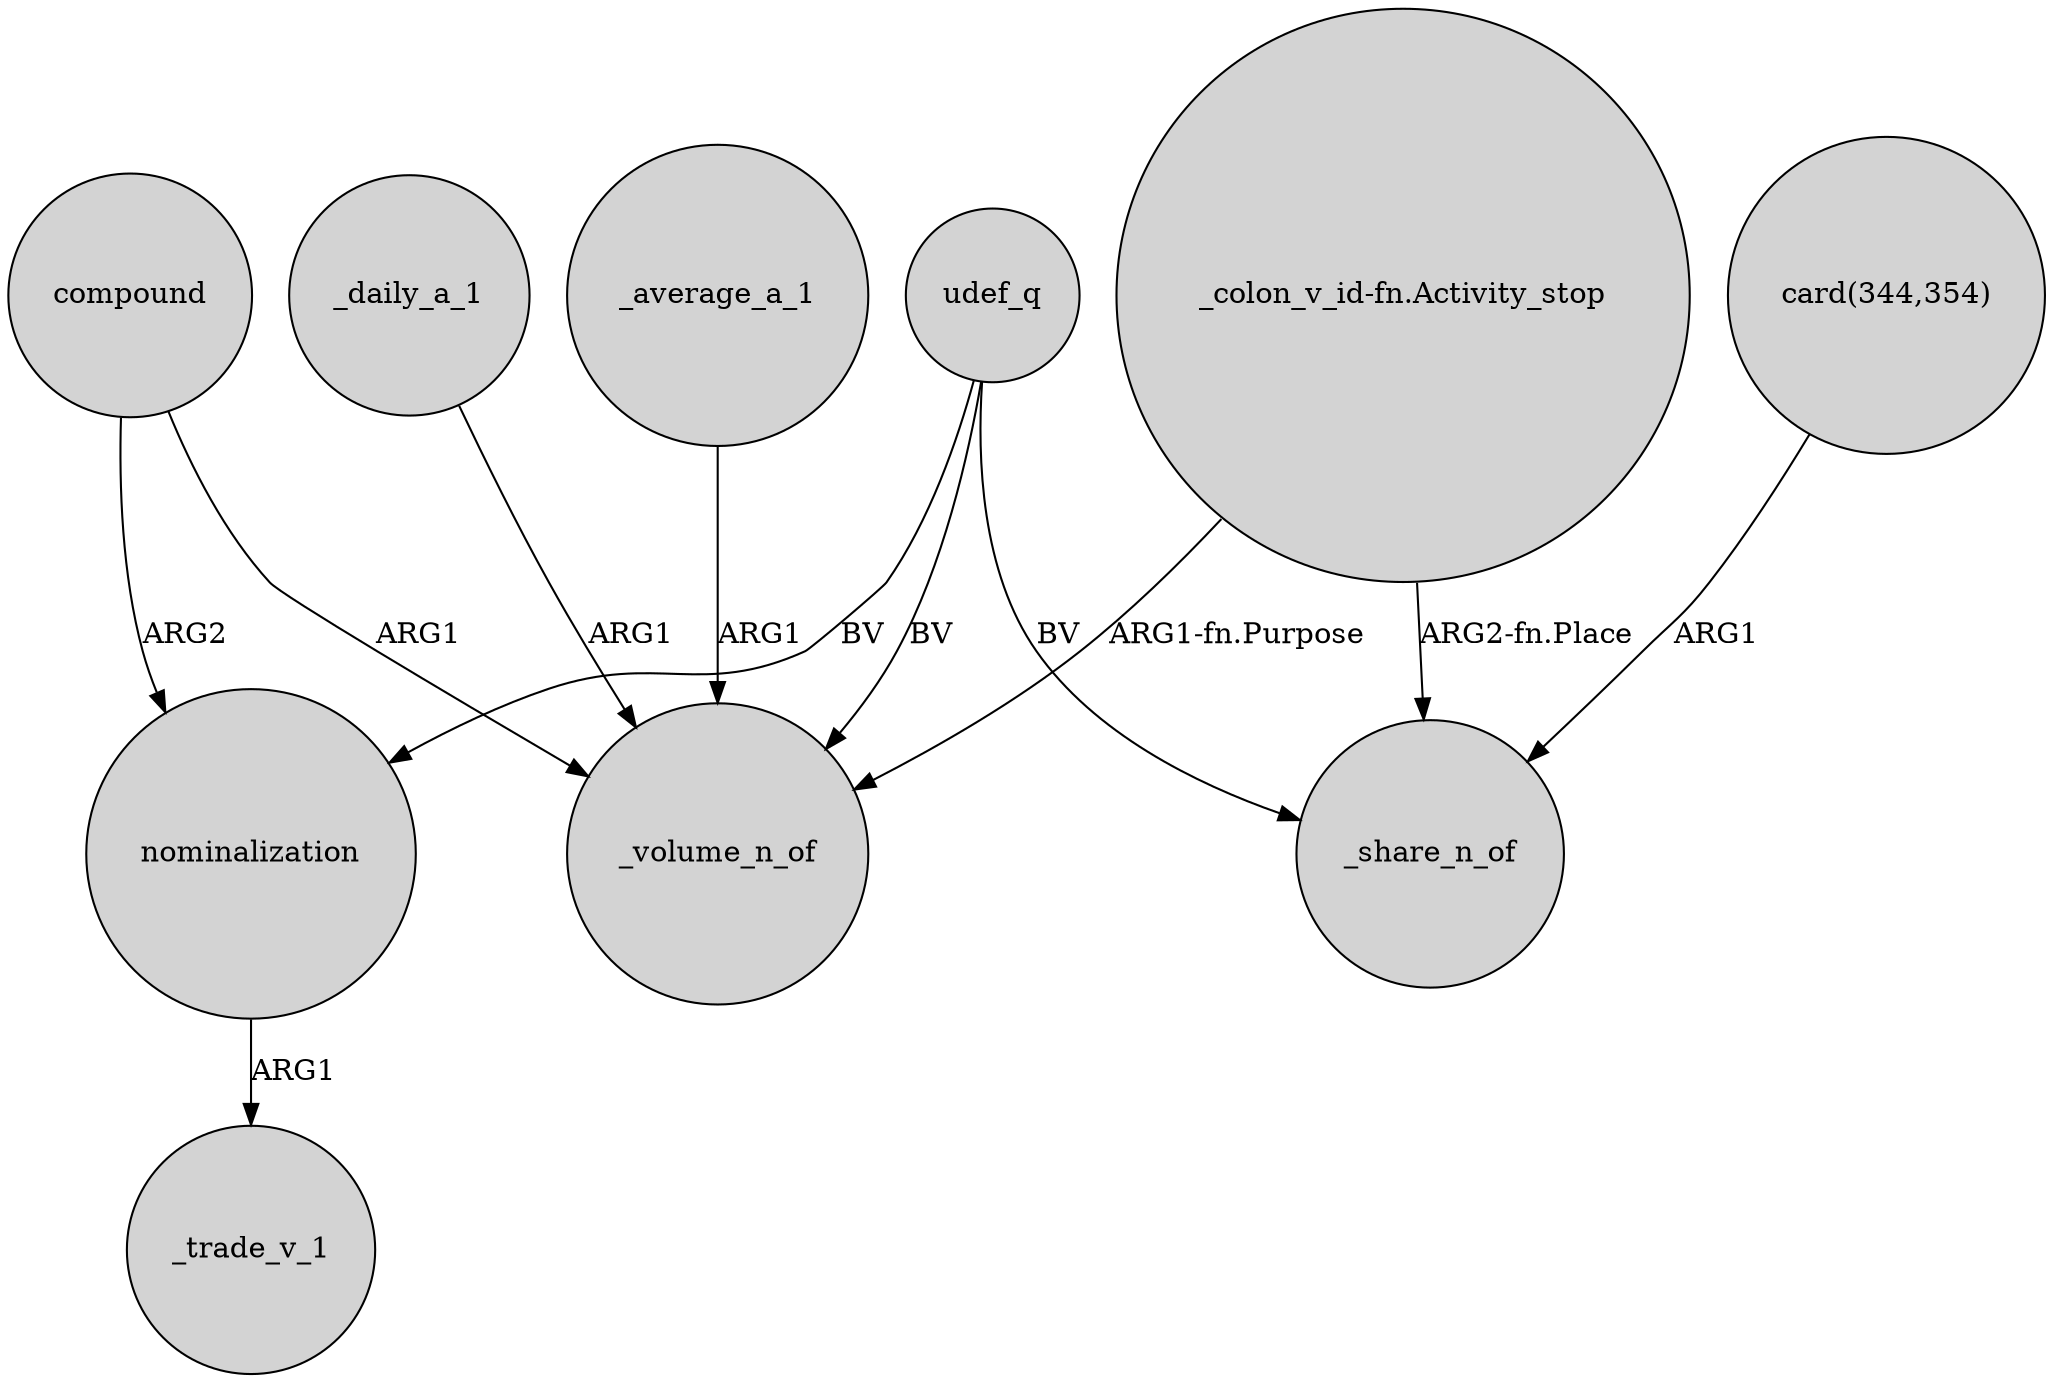 digraph {
	node [shape=circle style=filled]
	compound -> _volume_n_of [label=ARG1]
	udef_q -> _share_n_of [label=BV]
	_daily_a_1 -> _volume_n_of [label=ARG1]
	"_colon_v_id-fn.Activity_stop" -> _volume_n_of [label="ARG1-fn.Purpose"]
	udef_q -> _volume_n_of [label=BV]
	"_colon_v_id-fn.Activity_stop" -> _share_n_of [label="ARG2-fn.Place"]
	compound -> nominalization [label=ARG2]
	nominalization -> _trade_v_1 [label=ARG1]
	_average_a_1 -> _volume_n_of [label=ARG1]
	udef_q -> nominalization [label=BV]
	"card(344,354)" -> _share_n_of [label=ARG1]
}
